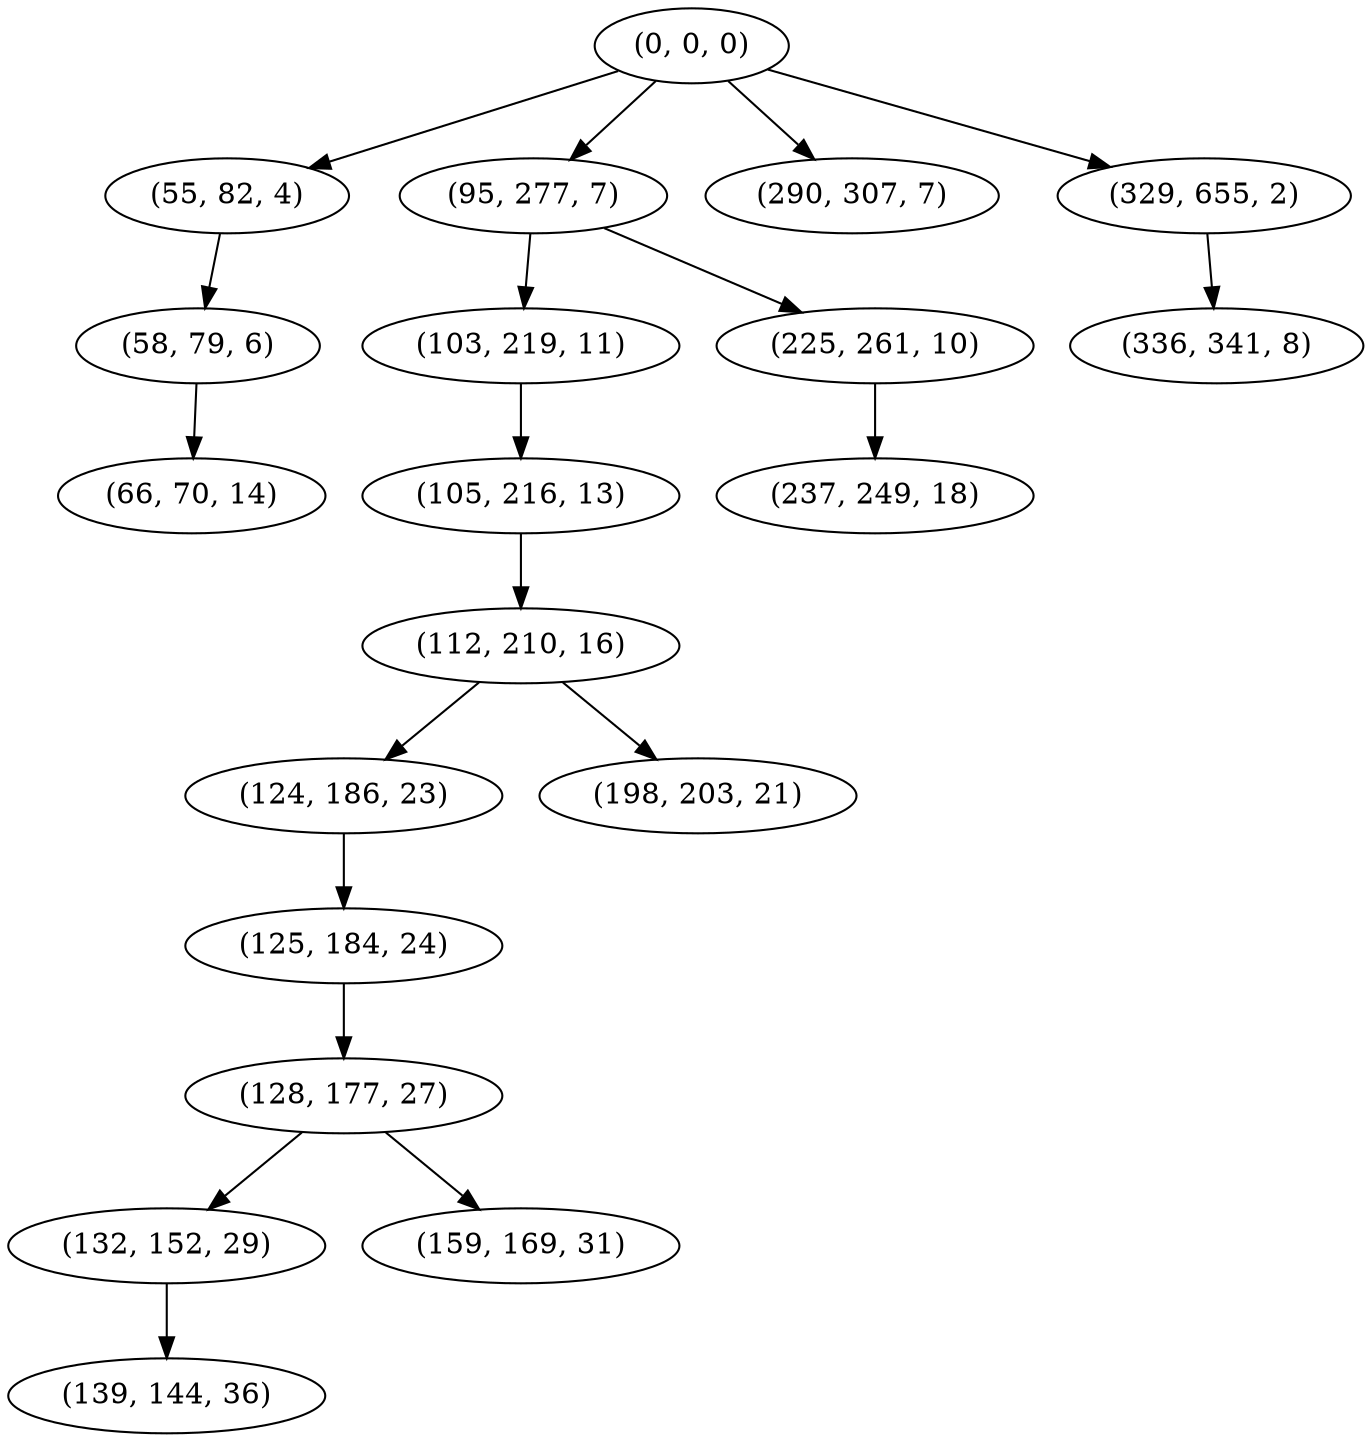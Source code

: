 digraph tree {
    "(0, 0, 0)";
    "(55, 82, 4)";
    "(58, 79, 6)";
    "(66, 70, 14)";
    "(95, 277, 7)";
    "(103, 219, 11)";
    "(105, 216, 13)";
    "(112, 210, 16)";
    "(124, 186, 23)";
    "(125, 184, 24)";
    "(128, 177, 27)";
    "(132, 152, 29)";
    "(139, 144, 36)";
    "(159, 169, 31)";
    "(198, 203, 21)";
    "(225, 261, 10)";
    "(237, 249, 18)";
    "(290, 307, 7)";
    "(329, 655, 2)";
    "(336, 341, 8)";
    "(0, 0, 0)" -> "(55, 82, 4)";
    "(0, 0, 0)" -> "(95, 277, 7)";
    "(0, 0, 0)" -> "(290, 307, 7)";
    "(0, 0, 0)" -> "(329, 655, 2)";
    "(55, 82, 4)" -> "(58, 79, 6)";
    "(58, 79, 6)" -> "(66, 70, 14)";
    "(95, 277, 7)" -> "(103, 219, 11)";
    "(95, 277, 7)" -> "(225, 261, 10)";
    "(103, 219, 11)" -> "(105, 216, 13)";
    "(105, 216, 13)" -> "(112, 210, 16)";
    "(112, 210, 16)" -> "(124, 186, 23)";
    "(112, 210, 16)" -> "(198, 203, 21)";
    "(124, 186, 23)" -> "(125, 184, 24)";
    "(125, 184, 24)" -> "(128, 177, 27)";
    "(128, 177, 27)" -> "(132, 152, 29)";
    "(128, 177, 27)" -> "(159, 169, 31)";
    "(132, 152, 29)" -> "(139, 144, 36)";
    "(225, 261, 10)" -> "(237, 249, 18)";
    "(329, 655, 2)" -> "(336, 341, 8)";
}
